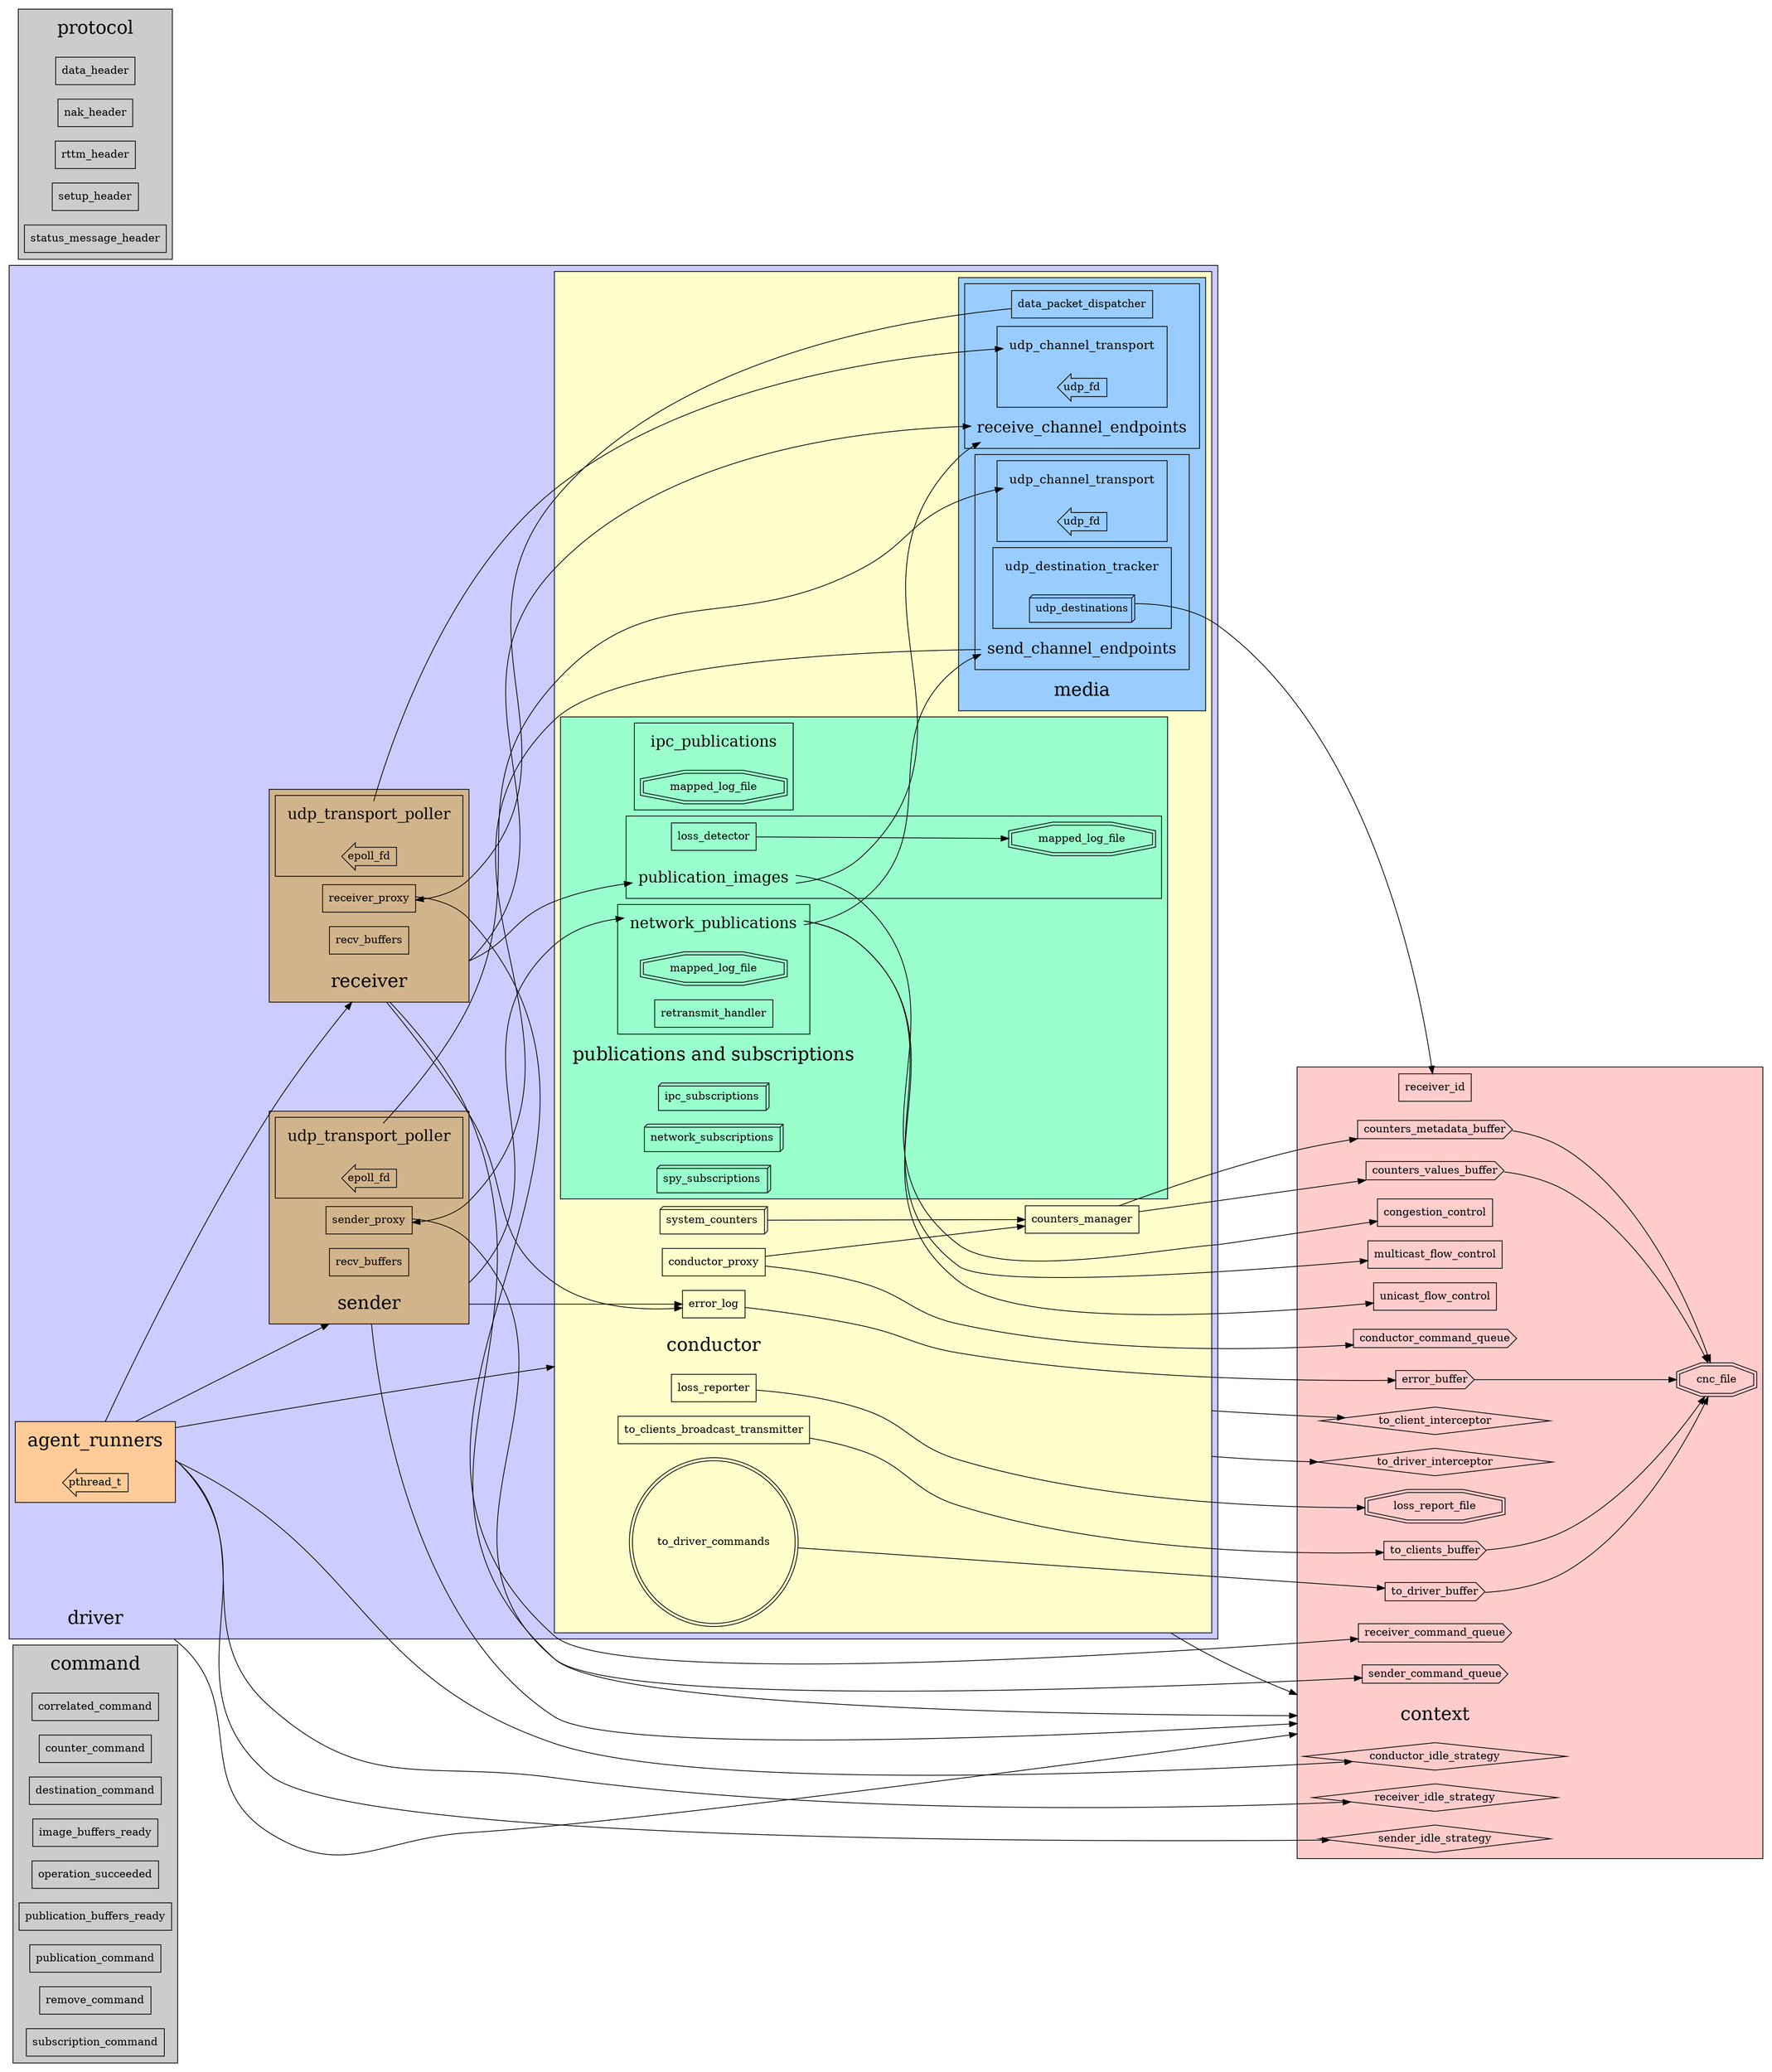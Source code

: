 digraph aeron_media_driver {

    ranksep=2.0;
    rankdir=LR;
    compound=true;

    subgraph cluster_command {
        style = filled;
        fillcolor = "#cccccc";

        command [ label="command" shape="none" fontsize=24 ];

        correlated_command [ label="correlated_command" shape="record" ];
        counter_command [ label="counter_command" shape="record" ];
        destination_command [ label="destination_command" shape="record" ];
        image_buffers_ready [ label="image_buffers_ready" shape="record" ];
        operation_succeeded [ label="operation_succeeded" shape="record" ];
        publication_buffers_ready [ label="publication_buffers_ready" shape="record" ];
        publication_command [ label="publication_command" shape="record" ];
        remove_command [ label="remove_command" shape="record" ];
        subscription_command [ label="subscription_command" shape="record" ];
    }

    subgraph cluster_context {
        style = filled;
        fillcolor = "#ffcccc";

        context [ label="context" shape="none" fontsize=24 ];

        cnc_file [ label="cnc_file" shape="doubleoctagon" ];
        conductor_command_queue [ label="conductor_command_queue" shape="cds" ];
        conductor_idle_strategy [ label="conductor_idle_strategy" shape="diamond" ];
        congestion_control [ label="congestion_control" shape="record" ];
        counters_metadata_buffer [ label="counters_metadata_buffer" shape="cds" ];
        counters_values_buffer [ label="counters_values_buffer" shape="cds" ];
        error_buffer [ label="error_buffer" shape="cds" ];
        loss_report_file [ label="loss_report_file" shape="doubleoctagon" ];
        multicast_flow_control [ label="multicast_flow_control" shape="record" ];
        receiver_command_queue [ label="receiver_command_queue" shape="cds" ];
        receiver_id [ label="receiver_id" shape="record" ];
        receiver_idle_strategy [ label="receiver_idle_strategy" shape="diamond" ];
        sender_command_queue [ label="sender_command_queue" shape="cds" ];
        sender_idle_strategy [ label="sender_idle_strategy" shape="diamond" ];
        to_client_interceptor [ label="to_client_interceptor" shape="diamond" ];
        to_clients_buffer [ label="to_clients_buffer" shape="cds" ];
        to_driver_buffer [ label="to_driver_buffer" shape="cds" ];
        to_driver_interceptor [ label="to_driver_interceptor" shape="diamond" ];
        unicast_flow_control [ label="unicast_flow_control" shape="record" ];

        counters_metadata_buffer -> cnc_file;
        counters_values_buffer -> cnc_file;
        error_buffer -> cnc_file;
        to_clients_buffer -> cnc_file;
        to_driver_buffer -> cnc_file;
    }

    subgraph cluster_driver {
        style = filled;
        fillcolor = "#ccccff";

        driver [ label="driver" shape="none" fontsize=24 ];

        subgraph cluster_agent_runners {
            style = filled;
            fillcolor = "#ffcc99";

            agent_runners [ label="agent_runners" shape="none" fontsize=24 ];

            pthread_t [ label="pthread_t" shape="larrow" ];
        }

        subgraph cluster_conductor {
            style = filled;
            fillcolor = "#ffffcc";

            conductor [ label="conductor" shape="none" fontsize=24 ];

            conductor_proxy [ label="conductor_proxy" shape="record" ];
            counters_manager [ label="counters_manager" shape="record" ];
            error_log [ label="error_log" shape="record" ];
            loss_reporter [ label="loss_reporter" shape="record" ];
            system_counters [ label="system_counters " shape="box3d" ];
            to_clients_broadcast_transmitter [ label="to_clients_broadcast_transmitter" shape="record" ];
            to_driver_commands [ label="to_driver_commands" shape="doublecircle" ];

            subgraph cluster_media {
                style = filled;
                fillcolor = "#99ccff";

                media [ label="media" shape="none" fontsize=24 ];

                subgraph cluster_receive_channel_endpoints {
                    style = filled;
                    fillcolor = "#99ccff";

                    receive_channel_endpoints [ label="receive_channel_endpoints" shape="none" fontsize=20 ];

                    data_packet_dispatcher [ label="data_packet_dispatcher" shape="record" ];

                    subgraph cluster_receive_udp_channel_transport {
                        style = filled;
                        fillcolor = "#99ccff";

                        receive_udp_channel_transport [ label="udp_channel_transport" shape="none" fontsize=16 ];

                        receive_udp_fd [ label="udp_fd" shape="larrow" ];
                    }
                }

                subgraph cluster_send_channel_endpoints {
                    style = filled;
                    fillcolor = "#99ccff";

                    send_channel_endpoints [ label="send_channel_endpoints" shape="none" fontsize=20 ];

                    subgraph cluster_send_udp_channel_transport {
                        style = filled;
                        fillcolor = "#99ccff";

                        send_udp_channel_transport [ label="udp_channel_transport" shape="none" fontsize=16 ];

                        send_udp_fd [ label="udp_fd" shape="larrow" ];
                    }

                    subgraph cluster_udp_destination_tracker {
                        style = filled;
                        fillcolor = "#99ccff";

                        udp_destination_tracker [ label="udp_destination_tracker" shape="none" fontsize=16 ];

                        udp_destinations [ label="udp_destinations" shape="box3d" ];
                    }
                }
            }

            subgraph cluster_pubsub {
                style = filled;
                fillcolor = "#99ffcc";

                pubsub [ label="publications and subscriptions" shape="none" fontsize=24 ];

                ipc_subscriptions [ label="ipc_subscriptions " shape="box3d" ];
                network_subscriptions [ label="network_subscriptions " shape="box3d" ];
                spy_subscriptions [ label="spy_subscriptions " shape="box3d" ];

                subgraph cluster_ipc_publications {
                    style = filled;
                    fillcolor = "#99ffcc";

                    ipc_publications [ label="ipc_publications" shape="none" fontsize=20 ];

                    ip_mapped_log_file [ label="mapped_log_file" shape="doubleoctagon" ];
                }

                subgraph cluster_network_publications {
                    style = filled;
                    fillcolor = "#99ffcc";

                    network_publications [ label="network_publications" shape="none" fontsize=20 ];

                    np_mapped_log_file [ label="mapped_log_file" shape="doubleoctagon" ];
                    retransmit_handler [ label="retransmit_handler" shape="record" ];
                }

                subgraph cluster_publication_images {
                    style = filled;
                    fillcolor = "#99ffcc";

                    publication_images [ label="publication_images" shape="none" fontsize=20 ];

                    loss_detector [ label="loss_detector" shape="record" ];
                    pi_mapped_log_file [ label="mapped_log_file" shape="doubleoctagon" ];

                    loss_detector -> pi_mapped_log_file;
                }
            }

            publication_images -> receive_channel_endpoints;
            network_publications -> send_channel_endpoints;
        }

        subgraph cluster_receiver {
            style = filled;
            fillcolor = "#d2b48c";

            receiver [ label="receiver" shape="none" fontsize=24 ];

            receiver_recv_buffers [ label="recv_buffers" shape="record" ];
            receiver_proxy [ label="receiver_proxy" shape="record" ];

            subgraph cluster_receiver_udp_transport_poller {
                style = filled;
                fillcolor = "#d2b48c";

                receiver_udp_transport_poller [ label="udp_transport_poller" shape="none" fontsize=20 ];

                receiver_epoll_fd [ label="epoll_fd" shape="larrow" ];
            }
        }

        subgraph cluster_sender {
            style = filled;
            fillcolor = "#d2b48c";

            sender [ label="sender" shape="none" fontsize=24 ];

            sender_recv_buffers [ label="recv_buffers" shape="record" ];
            sender_proxy [ label="sender_proxy" shape="record" ];

            subgraph cluster_sender_udp_transport_poller {
                style = filled;
                fillcolor = "#d2b48c";

                sender_udp_transport_poller [ label="udp_transport_poller" shape="none" fontsize=20 ];

                sender_epoll_fd [ label="epoll_fd" shape="larrow" ];
            }
        }

        agent_runners -> conductor [ ltail=cluster_agent_runners, lhead=cluster_conductor ];
        agent_runners -> conductor_idle_strategy [ ltail=cluster_agent_runners ];
        agent_runners -> receiver [ ltail=cluster_agent_runners, lhead=cluster_receiver ];
        agent_runners -> receiver_idle_strategy [ ltail=cluster_agent_runners ];
        agent_runners -> sender [ ltail=cluster_agent_runners, lhead=cluster_sender ];
        agent_runners -> sender_idle_strategy [ ltail=cluster_agent_runners ];
        data_packet_dispatcher -> receiver_proxy;
        receiver_udp_transport_poller -> receive_udp_channel_transport;
        sender_udp_transport_poller -> send_udp_channel_transport;
    }

    subgraph cluster_protocol {
        style = filled;
        fillcolor = "#cccccc";

        protocol [ label="protocol" shape="none" fontsize=24 ];

        data_header [ label="data_header" shape="record" ];
        nak_header [ label="nak_header" shape="record" ];
        rttm_header [ label="rttm_header" shape="record" ];
        setup_header [ label="setup_header" shape="record" ];
        status_message_header [ label="status_message_header" shape="record" ];
    }

    conductor -> context [ ltail=cluster_conductor, lhead=cluster_context ];
    conductor -> to_client_interceptor [ ltail=cluster_conductor ];
    conductor -> to_driver_interceptor [ ltail=cluster_conductor ];
    conductor_proxy -> conductor_command_queue;
    conductor_proxy -> counters_manager;
    counters_manager -> counters_metadata_buffer;
    counters_manager -> counters_values_buffer;
    driver -> context [ ltail=cluster_driver, lhead=cluster_context ]
    error_log -> error_buffer;
    loss_reporter -> loss_report_file;
    network_publications -> multicast_flow_control;
    network_publications -> unicast_flow_control;
    publication_images -> congestion_control;
    receiver -> context [ ltail=cluster_receiver, lhead=cluster_context ];
    receiver -> error_log [ ltail=cluster_receiver ];
    receiver -> publication_images [ ltail=cluster_receiver];
    receiver -> receive_channel_endpoints [ ltail=cluster_receiver];
    receiver_proxy -> receiver_command_queue;
    send_channel_endpoints -> sender_proxy;
    sender -> context [ ltail=cluster_sender, lhead=cluster_context ];
    sender -> error_log [ ltail=cluster_sender ];
    sender -> network_publications [ ltail=cluster_sender ];
    sender_proxy -> sender_command_queue; 
    system_counters -> counters_manager;
    to_clients_broadcast_transmitter -> to_clients_buffer;
    to_driver_commands -> to_driver_buffer;
    udp_destinations -> receiver_id;
}
